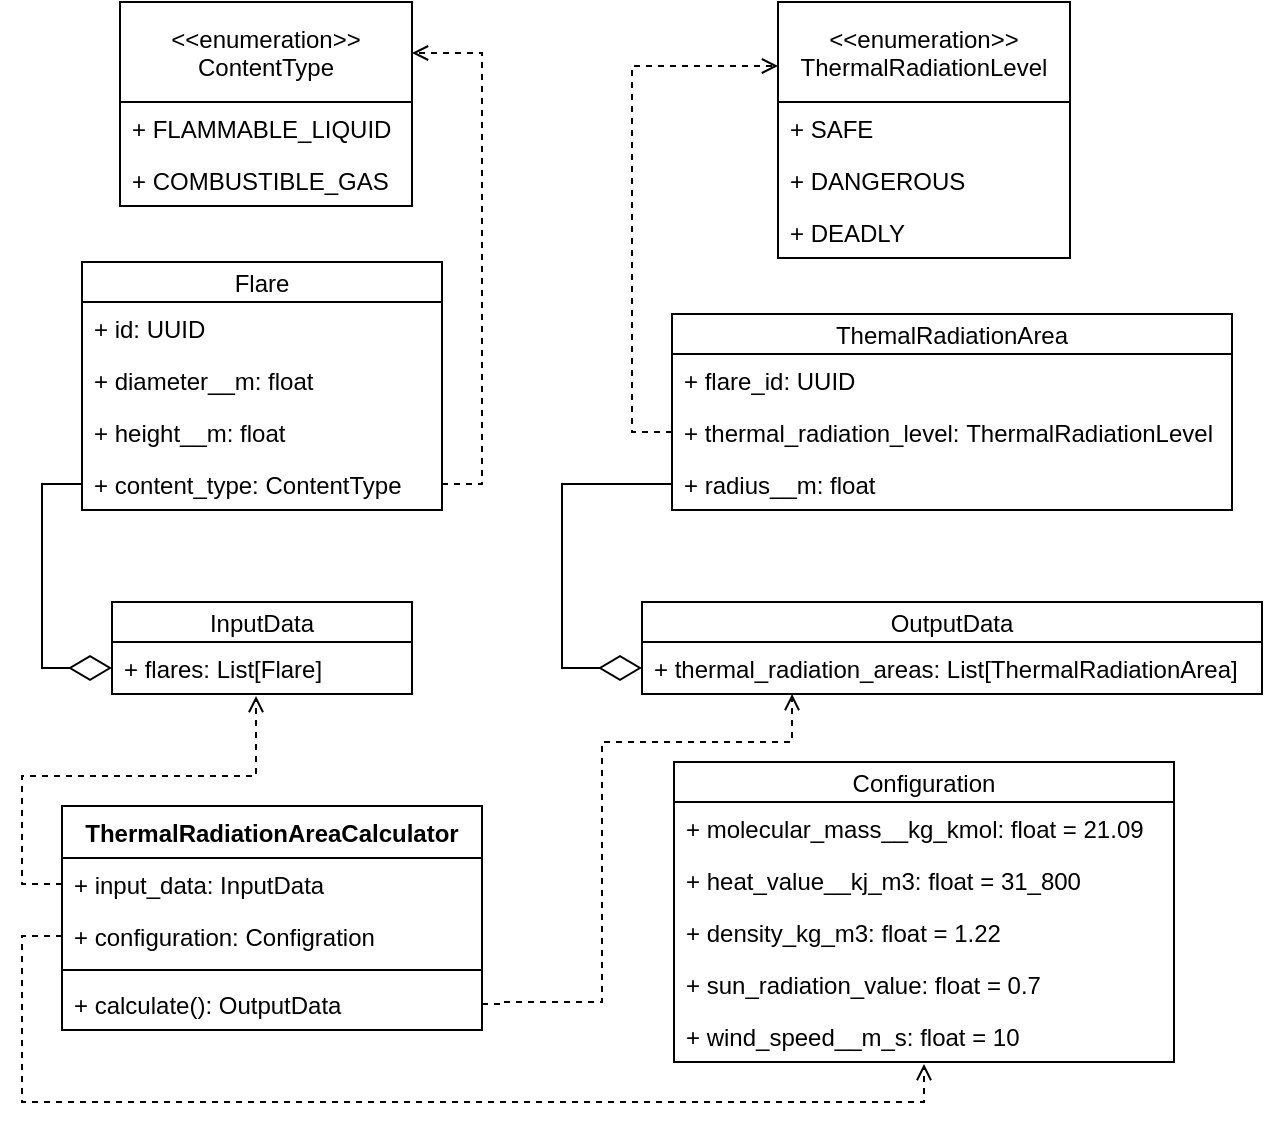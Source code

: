 <mxfile version="17.2.4" type="device"><diagram id="RYoDGwzzUYherVqHU5HV" name="Страница 1"><mxGraphModel dx="1018" dy="741" grid="1" gridSize="10" guides="1" tooltips="1" connect="1" arrows="1" fold="1" page="1" pageScale="1" pageWidth="827" pageHeight="1169" math="0" shadow="0"><root><mxCell id="0"/><mxCell id="1" parent="0"/><mxCell id="7WxRG9_TB17eqzjVWXtz-1" value="Flare" style="swimlane;fontStyle=0;childLayout=stackLayout;horizontal=1;startSize=20;fillColor=none;horizontalStack=0;resizeParent=1;resizeParentMax=0;resizeLast=0;collapsible=1;marginBottom=0;" vertex="1" parent="1"><mxGeometry x="40" y="140" width="180" height="124" as="geometry"/></mxCell><mxCell id="7WxRG9_TB17eqzjVWXtz-2" value="+ id: UUID" style="text;strokeColor=none;fillColor=none;align=left;verticalAlign=top;spacingLeft=4;spacingRight=4;overflow=hidden;rotatable=0;points=[[0,0.5],[1,0.5]];portConstraint=eastwest;" vertex="1" parent="7WxRG9_TB17eqzjVWXtz-1"><mxGeometry y="20" width="180" height="26" as="geometry"/></mxCell><mxCell id="7WxRG9_TB17eqzjVWXtz-3" value="+ diameter__m: float" style="text;strokeColor=none;fillColor=none;align=left;verticalAlign=top;spacingLeft=4;spacingRight=4;overflow=hidden;rotatable=0;points=[[0,0.5],[1,0.5]];portConstraint=eastwest;" vertex="1" parent="7WxRG9_TB17eqzjVWXtz-1"><mxGeometry y="46" width="180" height="26" as="geometry"/></mxCell><mxCell id="7WxRG9_TB17eqzjVWXtz-4" value="+ height__m: float" style="text;strokeColor=none;fillColor=none;align=left;verticalAlign=top;spacingLeft=4;spacingRight=4;overflow=hidden;rotatable=0;points=[[0,0.5],[1,0.5]];portConstraint=eastwest;" vertex="1" parent="7WxRG9_TB17eqzjVWXtz-1"><mxGeometry y="72" width="180" height="26" as="geometry"/></mxCell><mxCell id="7WxRG9_TB17eqzjVWXtz-12" value="+ content_type: ContentType" style="text;strokeColor=none;fillColor=none;align=left;verticalAlign=top;spacingLeft=4;spacingRight=4;overflow=hidden;rotatable=0;points=[[0,0.5],[1,0.5]];portConstraint=eastwest;" vertex="1" parent="7WxRG9_TB17eqzjVWXtz-1"><mxGeometry y="98" width="180" height="26" as="geometry"/></mxCell><mxCell id="7WxRG9_TB17eqzjVWXtz-6" value="InputData" style="swimlane;fontStyle=0;childLayout=stackLayout;horizontal=1;startSize=20;fillColor=none;horizontalStack=0;resizeParent=1;resizeParentMax=0;resizeLast=0;collapsible=1;marginBottom=0;" vertex="1" parent="1"><mxGeometry x="55" y="310" width="150" height="46" as="geometry"/></mxCell><mxCell id="7WxRG9_TB17eqzjVWXtz-7" value="+ flares: List[Flare]" style="text;strokeColor=none;fillColor=none;align=left;verticalAlign=top;spacingLeft=4;spacingRight=4;overflow=hidden;rotatable=0;points=[[0,0.5],[1,0.5]];portConstraint=eastwest;" vertex="1" parent="7WxRG9_TB17eqzjVWXtz-6"><mxGeometry y="20" width="150" height="26" as="geometry"/></mxCell><mxCell id="7WxRG9_TB17eqzjVWXtz-10" value="OutputData" style="swimlane;fontStyle=0;childLayout=stackLayout;horizontal=1;startSize=20;fillColor=none;horizontalStack=0;resizeParent=1;resizeParentMax=0;resizeLast=0;collapsible=1;marginBottom=0;" vertex="1" parent="1"><mxGeometry x="320" y="310" width="310" height="46" as="geometry"/></mxCell><mxCell id="7WxRG9_TB17eqzjVWXtz-11" value="+ thermal_radiation_areas: List[ThermalRadiationArea]" style="text;strokeColor=none;fillColor=none;align=left;verticalAlign=top;spacingLeft=4;spacingRight=4;overflow=hidden;rotatable=0;points=[[0,0.5],[1,0.5]];portConstraint=eastwest;" vertex="1" parent="7WxRG9_TB17eqzjVWXtz-10"><mxGeometry y="20" width="310" height="26" as="geometry"/></mxCell><mxCell id="7WxRG9_TB17eqzjVWXtz-14" value="&lt;&lt;enumeration&gt;&gt;&#10;ContentType" style="swimlane;fontStyle=0;childLayout=stackLayout;horizontal=1;startSize=50;fillColor=none;horizontalStack=0;resizeParent=1;resizeParentMax=0;resizeLast=0;collapsible=1;marginBottom=0;" vertex="1" parent="1"><mxGeometry x="59" y="10" width="146" height="102" as="geometry"/></mxCell><mxCell id="7WxRG9_TB17eqzjVWXtz-15" value="+ FLAMMABLE_LIQUID" style="text;strokeColor=none;fillColor=none;align=left;verticalAlign=top;spacingLeft=4;spacingRight=4;overflow=hidden;rotatable=0;points=[[0,0.5],[1,0.5]];portConstraint=eastwest;" vertex="1" parent="7WxRG9_TB17eqzjVWXtz-14"><mxGeometry y="50" width="146" height="26" as="geometry"/></mxCell><mxCell id="7WxRG9_TB17eqzjVWXtz-16" value="+ COMBUSTIBLE_GAS" style="text;strokeColor=none;fillColor=none;align=left;verticalAlign=top;spacingLeft=4;spacingRight=4;overflow=hidden;rotatable=0;points=[[0,0.5],[1,0.5]];portConstraint=eastwest;" vertex="1" parent="7WxRG9_TB17eqzjVWXtz-14"><mxGeometry y="76" width="146" height="26" as="geometry"/></mxCell><mxCell id="7WxRG9_TB17eqzjVWXtz-18" value="&lt;&lt;enumeration&gt;&gt;&#10;ThermalRadiationLevel" style="swimlane;fontStyle=0;childLayout=stackLayout;horizontal=1;startSize=50;fillColor=none;horizontalStack=0;resizeParent=1;resizeParentMax=0;resizeLast=0;collapsible=1;marginBottom=0;" vertex="1" parent="1"><mxGeometry x="388" y="10" width="146" height="128" as="geometry"/></mxCell><mxCell id="7WxRG9_TB17eqzjVWXtz-19" value="+ SAFE" style="text;strokeColor=none;fillColor=none;align=left;verticalAlign=top;spacingLeft=4;spacingRight=4;overflow=hidden;rotatable=0;points=[[0,0.5],[1,0.5]];portConstraint=eastwest;" vertex="1" parent="7WxRG9_TB17eqzjVWXtz-18"><mxGeometry y="50" width="146" height="26" as="geometry"/></mxCell><mxCell id="7WxRG9_TB17eqzjVWXtz-20" value="+ DANGEROUS" style="text;strokeColor=none;fillColor=none;align=left;verticalAlign=top;spacingLeft=4;spacingRight=4;overflow=hidden;rotatable=0;points=[[0,0.5],[1,0.5]];portConstraint=eastwest;" vertex="1" parent="7WxRG9_TB17eqzjVWXtz-18"><mxGeometry y="76" width="146" height="26" as="geometry"/></mxCell><mxCell id="7WxRG9_TB17eqzjVWXtz-21" value="+ DEADLY" style="text;strokeColor=none;fillColor=none;align=left;verticalAlign=top;spacingLeft=4;spacingRight=4;overflow=hidden;rotatable=0;points=[[0,0.5],[1,0.5]];portConstraint=eastwest;" vertex="1" parent="7WxRG9_TB17eqzjVWXtz-18"><mxGeometry y="102" width="146" height="26" as="geometry"/></mxCell><mxCell id="7WxRG9_TB17eqzjVWXtz-22" value="ThemalRadiationArea" style="swimlane;fontStyle=0;childLayout=stackLayout;horizontal=1;startSize=20;fillColor=none;horizontalStack=0;resizeParent=1;resizeParentMax=0;resizeLast=0;collapsible=1;marginBottom=0;" vertex="1" parent="1"><mxGeometry x="335" y="166" width="280" height="98" as="geometry"/></mxCell><mxCell id="7WxRG9_TB17eqzjVWXtz-23" value="+ flare_id: UUID" style="text;strokeColor=none;fillColor=none;align=left;verticalAlign=top;spacingLeft=4;spacingRight=4;overflow=hidden;rotatable=0;points=[[0,0.5],[1,0.5]];portConstraint=eastwest;" vertex="1" parent="7WxRG9_TB17eqzjVWXtz-22"><mxGeometry y="20" width="280" height="26" as="geometry"/></mxCell><mxCell id="7WxRG9_TB17eqzjVWXtz-24" value="+ thermal_radiation_level: ThermalRadiationLevel" style="text;strokeColor=none;fillColor=none;align=left;verticalAlign=top;spacingLeft=4;spacingRight=4;overflow=hidden;rotatable=0;points=[[0,0.5],[1,0.5]];portConstraint=eastwest;" vertex="1" parent="7WxRG9_TB17eqzjVWXtz-22"><mxGeometry y="46" width="280" height="26" as="geometry"/></mxCell><mxCell id="7WxRG9_TB17eqzjVWXtz-25" value="+ radius__m: float" style="text;strokeColor=none;fillColor=none;align=left;verticalAlign=top;spacingLeft=4;spacingRight=4;overflow=hidden;rotatable=0;points=[[0,0.5],[1,0.5]];portConstraint=eastwest;" vertex="1" parent="7WxRG9_TB17eqzjVWXtz-22"><mxGeometry y="72" width="280" height="26" as="geometry"/></mxCell><mxCell id="7WxRG9_TB17eqzjVWXtz-27" style="edgeStyle=orthogonalEdgeStyle;rounded=0;orthogonalLoop=1;jettySize=auto;html=1;exitX=1;exitY=0.5;exitDx=0;exitDy=0;entryX=1;entryY=0.25;entryDx=0;entryDy=0;dashed=1;endArrow=open;endFill=0;" edge="1" parent="1" source="7WxRG9_TB17eqzjVWXtz-12" target="7WxRG9_TB17eqzjVWXtz-14"><mxGeometry relative="1" as="geometry"/></mxCell><mxCell id="7WxRG9_TB17eqzjVWXtz-28" style="edgeStyle=orthogonalEdgeStyle;rounded=0;orthogonalLoop=1;jettySize=auto;html=1;exitX=0;exitY=0.5;exitDx=0;exitDy=0;entryX=0;entryY=0.5;entryDx=0;entryDy=0;endArrow=diamondThin;endFill=0;endSize=19;" edge="1" parent="1" source="7WxRG9_TB17eqzjVWXtz-12" target="7WxRG9_TB17eqzjVWXtz-7"><mxGeometry relative="1" as="geometry"/></mxCell><mxCell id="7WxRG9_TB17eqzjVWXtz-30" style="edgeStyle=orthogonalEdgeStyle;rounded=0;orthogonalLoop=1;jettySize=auto;html=1;exitX=0;exitY=0.5;exitDx=0;exitDy=0;entryX=0;entryY=0.5;entryDx=0;entryDy=0;endArrow=diamondThin;endFill=0;endSize=19;strokeWidth=1;" edge="1" parent="1" source="7WxRG9_TB17eqzjVWXtz-25" target="7WxRG9_TB17eqzjVWXtz-11"><mxGeometry relative="1" as="geometry"><Array as="points"><mxPoint x="280" y="251"/><mxPoint x="280" y="343"/></Array></mxGeometry></mxCell><mxCell id="7WxRG9_TB17eqzjVWXtz-33" style="edgeStyle=orthogonalEdgeStyle;rounded=0;orthogonalLoop=1;jettySize=auto;html=1;exitX=0;exitY=0.5;exitDx=0;exitDy=0;entryX=0;entryY=0.25;entryDx=0;entryDy=0;endArrow=open;endFill=0;endSize=6;strokeWidth=1;dashed=1;" edge="1" parent="1" source="7WxRG9_TB17eqzjVWXtz-24" target="7WxRG9_TB17eqzjVWXtz-18"><mxGeometry relative="1" as="geometry"/></mxCell><mxCell id="7WxRG9_TB17eqzjVWXtz-34" value="ThermalRadiationAreaCalculator" style="swimlane;fontStyle=1;align=center;verticalAlign=top;childLayout=stackLayout;horizontal=1;startSize=26;horizontalStack=0;resizeParent=1;resizeParentMax=0;resizeLast=0;collapsible=1;marginBottom=0;" vertex="1" parent="1"><mxGeometry x="30" y="412" width="210" height="112" as="geometry"/></mxCell><mxCell id="7WxRG9_TB17eqzjVWXtz-35" value="+ input_data: InputData" style="text;strokeColor=none;fillColor=none;align=left;verticalAlign=top;spacingLeft=4;spacingRight=4;overflow=hidden;rotatable=0;points=[[0,0.5],[1,0.5]];portConstraint=eastwest;" vertex="1" parent="7WxRG9_TB17eqzjVWXtz-34"><mxGeometry y="26" width="210" height="26" as="geometry"/></mxCell><mxCell id="7WxRG9_TB17eqzjVWXtz-39" value="+ configuration: Configration" style="text;strokeColor=none;fillColor=none;align=left;verticalAlign=top;spacingLeft=4;spacingRight=4;overflow=hidden;rotatable=0;points=[[0,0.5],[1,0.5]];portConstraint=eastwest;" vertex="1" parent="7WxRG9_TB17eqzjVWXtz-34"><mxGeometry y="52" width="210" height="26" as="geometry"/></mxCell><mxCell id="7WxRG9_TB17eqzjVWXtz-36" value="" style="line;strokeWidth=1;fillColor=none;align=left;verticalAlign=middle;spacingTop=-1;spacingLeft=3;spacingRight=3;rotatable=0;labelPosition=right;points=[];portConstraint=eastwest;" vertex="1" parent="7WxRG9_TB17eqzjVWXtz-34"><mxGeometry y="78" width="210" height="8" as="geometry"/></mxCell><mxCell id="7WxRG9_TB17eqzjVWXtz-37" value="+ calculate(): OutputData" style="text;strokeColor=none;fillColor=none;align=left;verticalAlign=top;spacingLeft=4;spacingRight=4;overflow=hidden;rotatable=0;points=[[0,0.5],[1,0.5]];portConstraint=eastwest;" vertex="1" parent="7WxRG9_TB17eqzjVWXtz-34"><mxGeometry y="86" width="210" height="26" as="geometry"/></mxCell><mxCell id="7WxRG9_TB17eqzjVWXtz-40" value="Configuration" style="swimlane;fontStyle=0;childLayout=stackLayout;horizontal=1;startSize=20;fillColor=none;horizontalStack=0;resizeParent=1;resizeParentMax=0;resizeLast=0;collapsible=1;marginBottom=0;" vertex="1" parent="1"><mxGeometry x="336" y="390" width="250" height="150" as="geometry"/></mxCell><mxCell id="7WxRG9_TB17eqzjVWXtz-41" value="+ molecular_mass__kg_kmol: float = 21.09&#10;&#10;" style="text;strokeColor=none;fillColor=none;align=left;verticalAlign=top;spacingLeft=4;spacingRight=4;overflow=hidden;rotatable=0;points=[[0,0.5],[1,0.5]];portConstraint=eastwest;" vertex="1" parent="7WxRG9_TB17eqzjVWXtz-40"><mxGeometry y="20" width="250" height="26" as="geometry"/></mxCell><mxCell id="7WxRG9_TB17eqzjVWXtz-42" value="+ heat_value__kj_m3: float = 31_800" style="text;strokeColor=none;fillColor=none;align=left;verticalAlign=top;spacingLeft=4;spacingRight=4;overflow=hidden;rotatable=0;points=[[0,0.5],[1,0.5]];portConstraint=eastwest;" vertex="1" parent="7WxRG9_TB17eqzjVWXtz-40"><mxGeometry y="46" width="250" height="26" as="geometry"/></mxCell><mxCell id="7WxRG9_TB17eqzjVWXtz-43" value="+ density_kg_m3: float = 1.22" style="text;strokeColor=none;fillColor=none;align=left;verticalAlign=top;spacingLeft=4;spacingRight=4;overflow=hidden;rotatable=0;points=[[0,0.5],[1,0.5]];portConstraint=eastwest;" vertex="1" parent="7WxRG9_TB17eqzjVWXtz-40"><mxGeometry y="72" width="250" height="26" as="geometry"/></mxCell><mxCell id="7WxRG9_TB17eqzjVWXtz-44" value="+ sun_radiation_value: float = 0.7" style="text;strokeColor=none;fillColor=none;align=left;verticalAlign=top;spacingLeft=4;spacingRight=4;overflow=hidden;rotatable=0;points=[[0,0.5],[1,0.5]];portConstraint=eastwest;" vertex="1" parent="7WxRG9_TB17eqzjVWXtz-40"><mxGeometry y="98" width="250" height="26" as="geometry"/></mxCell><mxCell id="7WxRG9_TB17eqzjVWXtz-45" value="+ wind_speed__m_s: float = 10" style="text;strokeColor=none;fillColor=none;align=left;verticalAlign=top;spacingLeft=4;spacingRight=4;overflow=hidden;rotatable=0;points=[[0,0.5],[1,0.5]];portConstraint=eastwest;" vertex="1" parent="7WxRG9_TB17eqzjVWXtz-40"><mxGeometry y="124" width="250" height="26" as="geometry"/></mxCell><mxCell id="7WxRG9_TB17eqzjVWXtz-48" style="edgeStyle=orthogonalEdgeStyle;rounded=0;orthogonalLoop=1;jettySize=auto;html=1;exitX=0;exitY=0.5;exitDx=0;exitDy=0;entryX=0.48;entryY=1.038;entryDx=0;entryDy=0;entryPerimeter=0;dashed=1;fontSize=12;endArrow=open;endFill=0;endSize=6;strokeWidth=1;" edge="1" parent="1" source="7WxRG9_TB17eqzjVWXtz-35" target="7WxRG9_TB17eqzjVWXtz-7"><mxGeometry relative="1" as="geometry"/></mxCell><mxCell id="7WxRG9_TB17eqzjVWXtz-49" style="edgeStyle=orthogonalEdgeStyle;rounded=0;orthogonalLoop=1;jettySize=auto;html=1;exitX=1;exitY=0.5;exitDx=0;exitDy=0;entryX=0.242;entryY=1;entryDx=0;entryDy=0;entryPerimeter=0;dashed=1;fontSize=12;endArrow=open;endFill=0;endSize=6;strokeWidth=1;" edge="1" parent="1" source="7WxRG9_TB17eqzjVWXtz-37" target="7WxRG9_TB17eqzjVWXtz-11"><mxGeometry relative="1" as="geometry"><Array as="points"><mxPoint x="250" y="511"/><mxPoint x="250" y="510"/><mxPoint x="300" y="510"/><mxPoint x="300" y="380"/><mxPoint x="395" y="380"/></Array></mxGeometry></mxCell><mxCell id="7WxRG9_TB17eqzjVWXtz-50" style="edgeStyle=orthogonalEdgeStyle;rounded=0;orthogonalLoop=1;jettySize=auto;html=1;exitX=0;exitY=0.5;exitDx=0;exitDy=0;entryX=0.5;entryY=1.038;entryDx=0;entryDy=0;entryPerimeter=0;dashed=1;fontSize=12;endArrow=open;endFill=0;endSize=6;strokeWidth=1;" edge="1" parent="1" source="7WxRG9_TB17eqzjVWXtz-39" target="7WxRG9_TB17eqzjVWXtz-45"><mxGeometry relative="1" as="geometry"/></mxCell></root></mxGraphModel></diagram></mxfile>